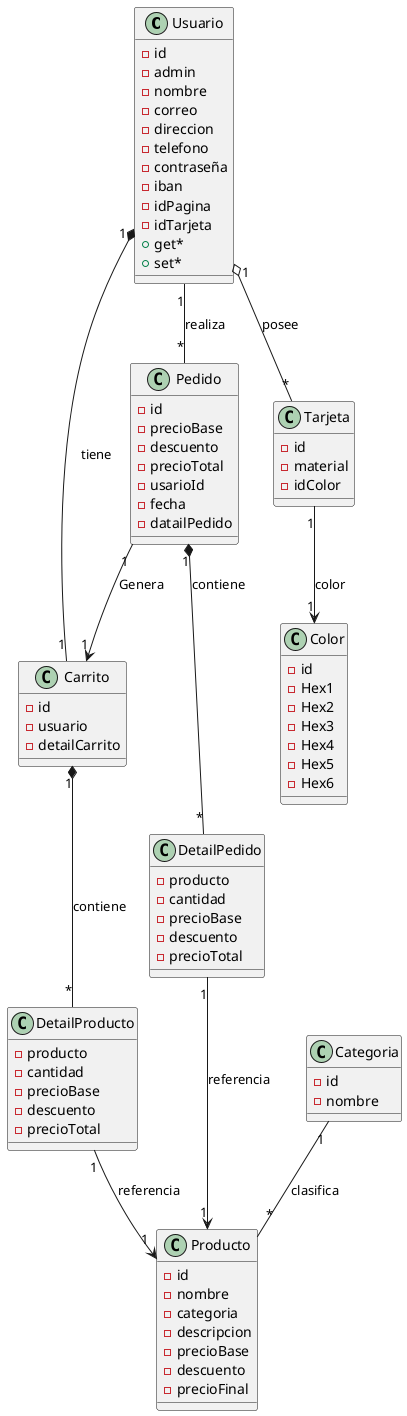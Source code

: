 @startuml

class Usuario{
    -id
    -admin
    -nombre
    -correo
    -direccion
    -telefono
    -contraseña
    -iban
    -idPagina
    -idTarjeta
    +get*
    +set*
}

class Producto{
   -id
   -nombre
   -categoria
   -descripcion
   -precioBase
   -descuento
   -precioFinal
}

class Carrito{
    -id
    -usuario
    -detailCarrito
}

class DetailProducto{
    -producto
    -cantidad
    -precioBase
    -descuento
    -precioTotal
}

class Pedido{
    -id
    -precioBase
    -descuento
    -precioTotal
    -usarioId
    -fecha
    -datailPedido
}

class DetailPedido{
    -producto
    -cantidad
    -precioBase
    -descuento
    -precioTotal
}

class Color {
    -id
    -Hex1
    -Hex2
    -Hex3
    -Hex4
    -Hex5
    -Hex6
}
class Tarjeta {
    -id
    -material
    -idColor
}
class Categoria{
    -id
    -nombre
}
' Relaciones entre entidades
Usuario "1" *-- "1" Carrito : tiene
Carrito "1" *-- "*" DetailProducto : contiene
DetailProducto "1" --> "1" Producto : referencia
Usuario "1" -- "*" Pedido : realiza
Pedido "1" *-- "*" DetailPedido : contiene
DetailPedido "1" --> "1" Producto : referencia
Usuario "1" o-- "*" Tarjeta : posee
Tarjeta "1" --> "1" Color : color
Categoria "1" -- "*" Producto : clasifica
Pedido "1" --> "1" Carrito:Genera





@enduml